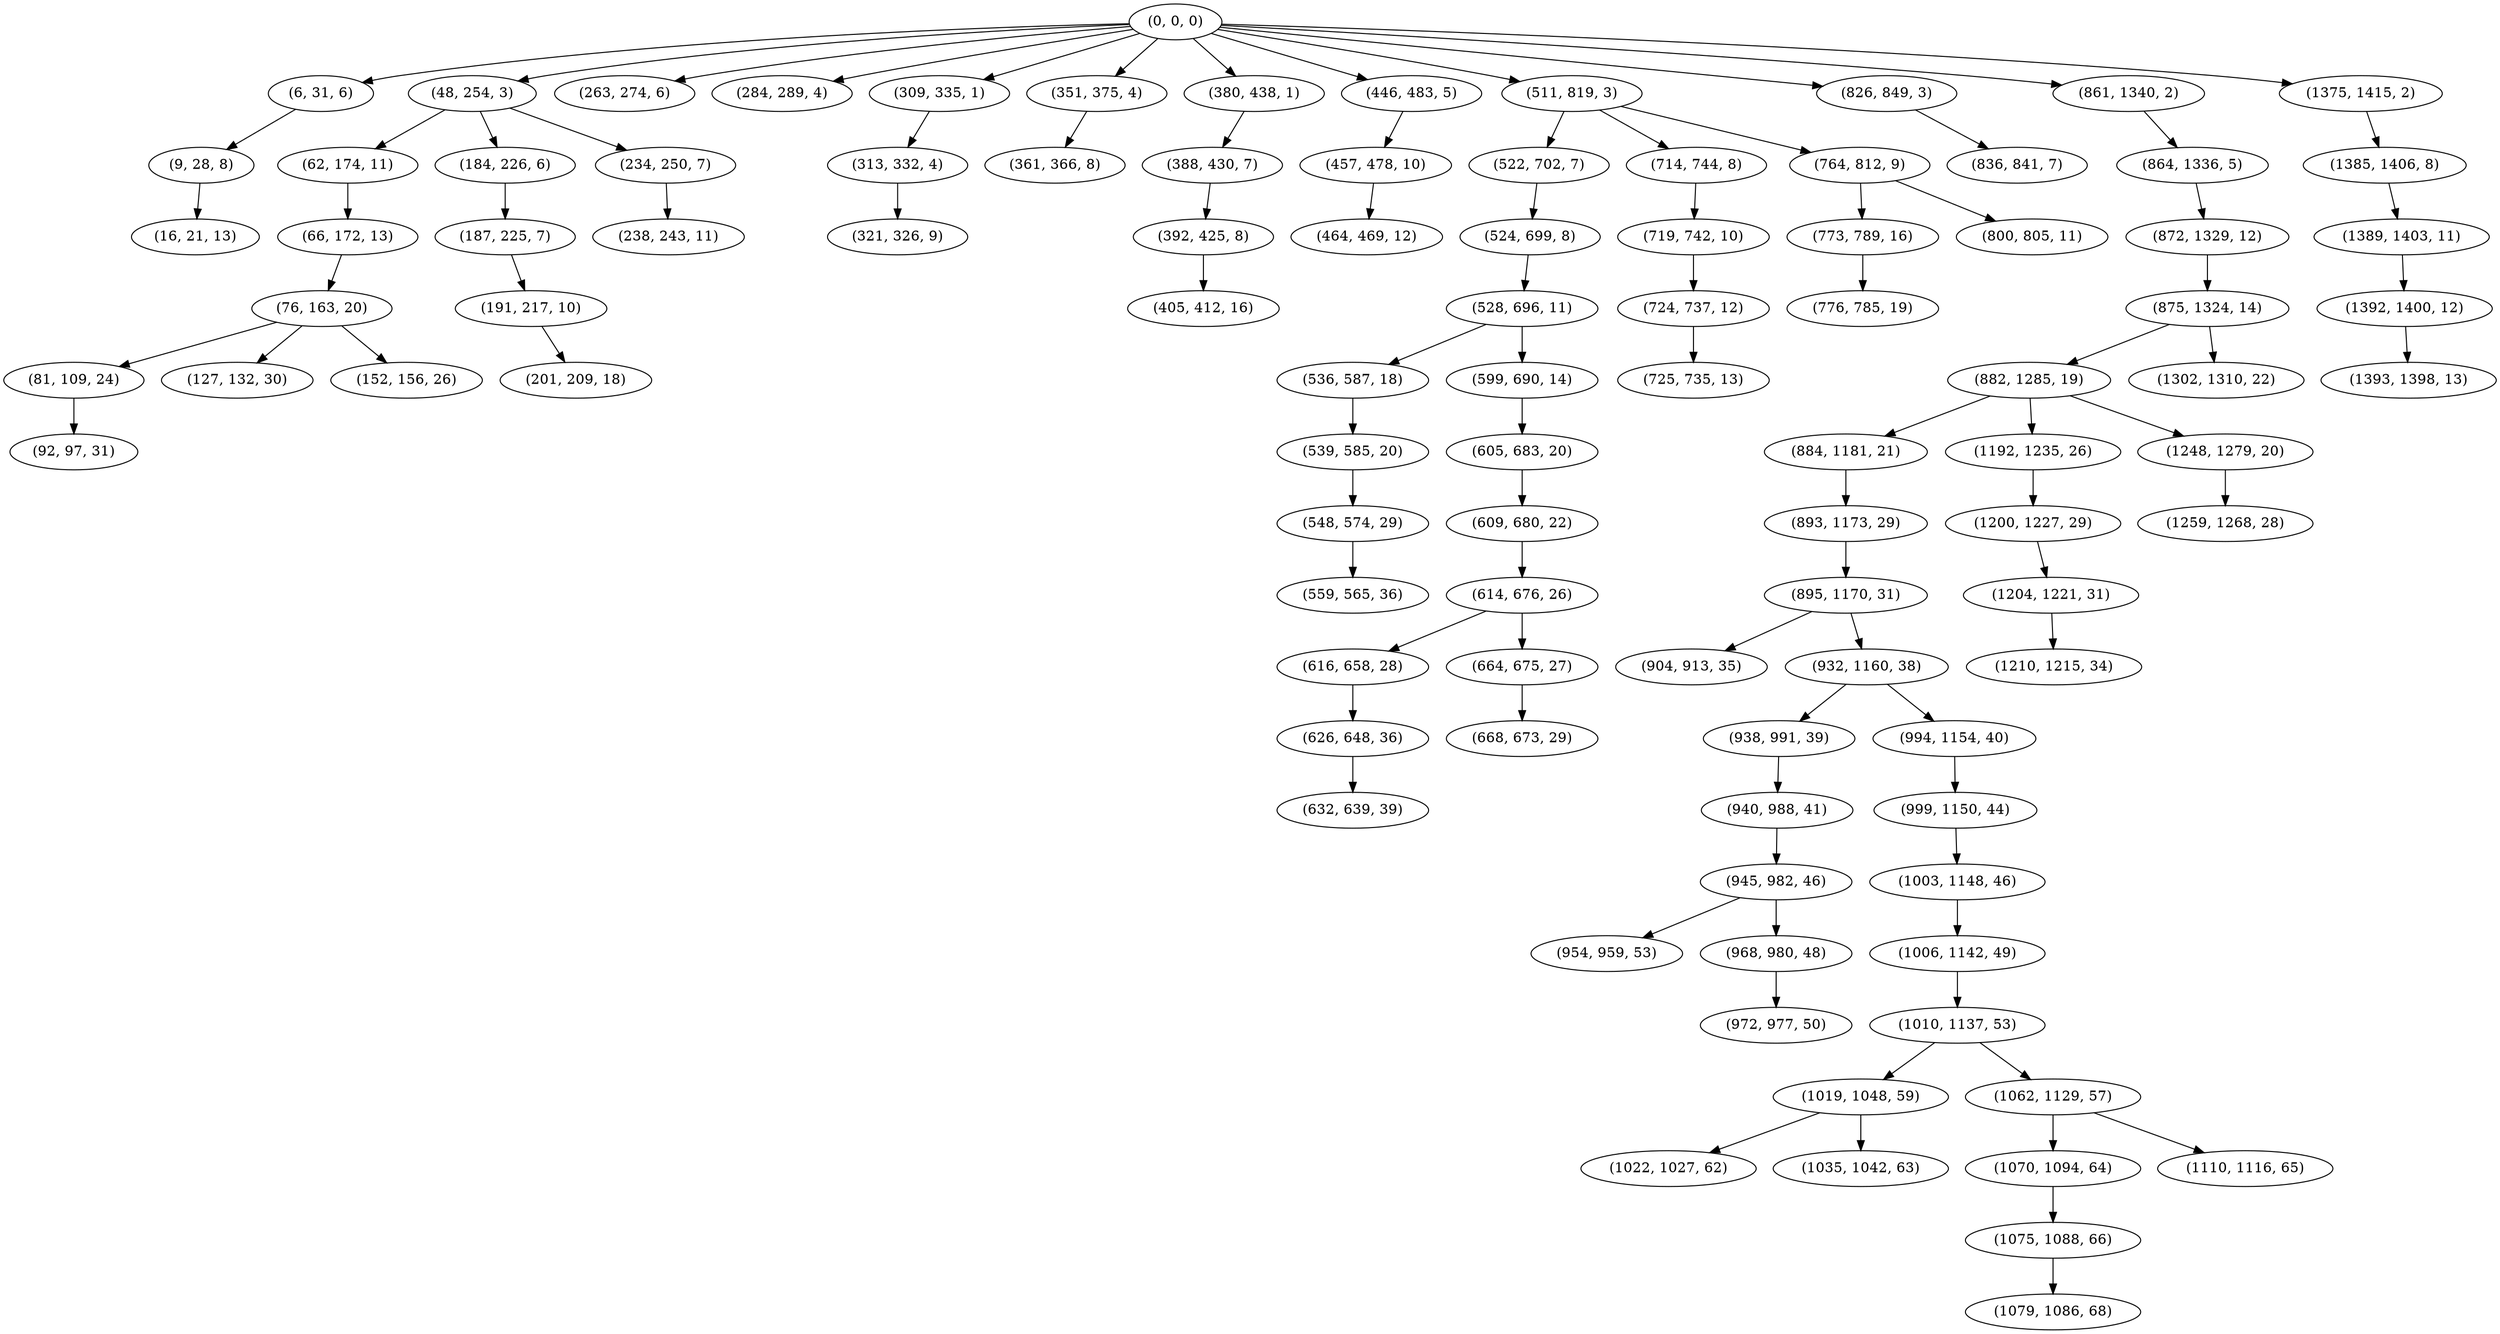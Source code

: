 digraph tree {
    "(0, 0, 0)";
    "(6, 31, 6)";
    "(9, 28, 8)";
    "(16, 21, 13)";
    "(48, 254, 3)";
    "(62, 174, 11)";
    "(66, 172, 13)";
    "(76, 163, 20)";
    "(81, 109, 24)";
    "(92, 97, 31)";
    "(127, 132, 30)";
    "(152, 156, 26)";
    "(184, 226, 6)";
    "(187, 225, 7)";
    "(191, 217, 10)";
    "(201, 209, 18)";
    "(234, 250, 7)";
    "(238, 243, 11)";
    "(263, 274, 6)";
    "(284, 289, 4)";
    "(309, 335, 1)";
    "(313, 332, 4)";
    "(321, 326, 9)";
    "(351, 375, 4)";
    "(361, 366, 8)";
    "(380, 438, 1)";
    "(388, 430, 7)";
    "(392, 425, 8)";
    "(405, 412, 16)";
    "(446, 483, 5)";
    "(457, 478, 10)";
    "(464, 469, 12)";
    "(511, 819, 3)";
    "(522, 702, 7)";
    "(524, 699, 8)";
    "(528, 696, 11)";
    "(536, 587, 18)";
    "(539, 585, 20)";
    "(548, 574, 29)";
    "(559, 565, 36)";
    "(599, 690, 14)";
    "(605, 683, 20)";
    "(609, 680, 22)";
    "(614, 676, 26)";
    "(616, 658, 28)";
    "(626, 648, 36)";
    "(632, 639, 39)";
    "(664, 675, 27)";
    "(668, 673, 29)";
    "(714, 744, 8)";
    "(719, 742, 10)";
    "(724, 737, 12)";
    "(725, 735, 13)";
    "(764, 812, 9)";
    "(773, 789, 16)";
    "(776, 785, 19)";
    "(800, 805, 11)";
    "(826, 849, 3)";
    "(836, 841, 7)";
    "(861, 1340, 2)";
    "(864, 1336, 5)";
    "(872, 1329, 12)";
    "(875, 1324, 14)";
    "(882, 1285, 19)";
    "(884, 1181, 21)";
    "(893, 1173, 29)";
    "(895, 1170, 31)";
    "(904, 913, 35)";
    "(932, 1160, 38)";
    "(938, 991, 39)";
    "(940, 988, 41)";
    "(945, 982, 46)";
    "(954, 959, 53)";
    "(968, 980, 48)";
    "(972, 977, 50)";
    "(994, 1154, 40)";
    "(999, 1150, 44)";
    "(1003, 1148, 46)";
    "(1006, 1142, 49)";
    "(1010, 1137, 53)";
    "(1019, 1048, 59)";
    "(1022, 1027, 62)";
    "(1035, 1042, 63)";
    "(1062, 1129, 57)";
    "(1070, 1094, 64)";
    "(1075, 1088, 66)";
    "(1079, 1086, 68)";
    "(1110, 1116, 65)";
    "(1192, 1235, 26)";
    "(1200, 1227, 29)";
    "(1204, 1221, 31)";
    "(1210, 1215, 34)";
    "(1248, 1279, 20)";
    "(1259, 1268, 28)";
    "(1302, 1310, 22)";
    "(1375, 1415, 2)";
    "(1385, 1406, 8)";
    "(1389, 1403, 11)";
    "(1392, 1400, 12)";
    "(1393, 1398, 13)";
    "(0, 0, 0)" -> "(6, 31, 6)";
    "(0, 0, 0)" -> "(48, 254, 3)";
    "(0, 0, 0)" -> "(263, 274, 6)";
    "(0, 0, 0)" -> "(284, 289, 4)";
    "(0, 0, 0)" -> "(309, 335, 1)";
    "(0, 0, 0)" -> "(351, 375, 4)";
    "(0, 0, 0)" -> "(380, 438, 1)";
    "(0, 0, 0)" -> "(446, 483, 5)";
    "(0, 0, 0)" -> "(511, 819, 3)";
    "(0, 0, 0)" -> "(826, 849, 3)";
    "(0, 0, 0)" -> "(861, 1340, 2)";
    "(0, 0, 0)" -> "(1375, 1415, 2)";
    "(6, 31, 6)" -> "(9, 28, 8)";
    "(9, 28, 8)" -> "(16, 21, 13)";
    "(48, 254, 3)" -> "(62, 174, 11)";
    "(48, 254, 3)" -> "(184, 226, 6)";
    "(48, 254, 3)" -> "(234, 250, 7)";
    "(62, 174, 11)" -> "(66, 172, 13)";
    "(66, 172, 13)" -> "(76, 163, 20)";
    "(76, 163, 20)" -> "(81, 109, 24)";
    "(76, 163, 20)" -> "(127, 132, 30)";
    "(76, 163, 20)" -> "(152, 156, 26)";
    "(81, 109, 24)" -> "(92, 97, 31)";
    "(184, 226, 6)" -> "(187, 225, 7)";
    "(187, 225, 7)" -> "(191, 217, 10)";
    "(191, 217, 10)" -> "(201, 209, 18)";
    "(234, 250, 7)" -> "(238, 243, 11)";
    "(309, 335, 1)" -> "(313, 332, 4)";
    "(313, 332, 4)" -> "(321, 326, 9)";
    "(351, 375, 4)" -> "(361, 366, 8)";
    "(380, 438, 1)" -> "(388, 430, 7)";
    "(388, 430, 7)" -> "(392, 425, 8)";
    "(392, 425, 8)" -> "(405, 412, 16)";
    "(446, 483, 5)" -> "(457, 478, 10)";
    "(457, 478, 10)" -> "(464, 469, 12)";
    "(511, 819, 3)" -> "(522, 702, 7)";
    "(511, 819, 3)" -> "(714, 744, 8)";
    "(511, 819, 3)" -> "(764, 812, 9)";
    "(522, 702, 7)" -> "(524, 699, 8)";
    "(524, 699, 8)" -> "(528, 696, 11)";
    "(528, 696, 11)" -> "(536, 587, 18)";
    "(528, 696, 11)" -> "(599, 690, 14)";
    "(536, 587, 18)" -> "(539, 585, 20)";
    "(539, 585, 20)" -> "(548, 574, 29)";
    "(548, 574, 29)" -> "(559, 565, 36)";
    "(599, 690, 14)" -> "(605, 683, 20)";
    "(605, 683, 20)" -> "(609, 680, 22)";
    "(609, 680, 22)" -> "(614, 676, 26)";
    "(614, 676, 26)" -> "(616, 658, 28)";
    "(614, 676, 26)" -> "(664, 675, 27)";
    "(616, 658, 28)" -> "(626, 648, 36)";
    "(626, 648, 36)" -> "(632, 639, 39)";
    "(664, 675, 27)" -> "(668, 673, 29)";
    "(714, 744, 8)" -> "(719, 742, 10)";
    "(719, 742, 10)" -> "(724, 737, 12)";
    "(724, 737, 12)" -> "(725, 735, 13)";
    "(764, 812, 9)" -> "(773, 789, 16)";
    "(764, 812, 9)" -> "(800, 805, 11)";
    "(773, 789, 16)" -> "(776, 785, 19)";
    "(826, 849, 3)" -> "(836, 841, 7)";
    "(861, 1340, 2)" -> "(864, 1336, 5)";
    "(864, 1336, 5)" -> "(872, 1329, 12)";
    "(872, 1329, 12)" -> "(875, 1324, 14)";
    "(875, 1324, 14)" -> "(882, 1285, 19)";
    "(875, 1324, 14)" -> "(1302, 1310, 22)";
    "(882, 1285, 19)" -> "(884, 1181, 21)";
    "(882, 1285, 19)" -> "(1192, 1235, 26)";
    "(882, 1285, 19)" -> "(1248, 1279, 20)";
    "(884, 1181, 21)" -> "(893, 1173, 29)";
    "(893, 1173, 29)" -> "(895, 1170, 31)";
    "(895, 1170, 31)" -> "(904, 913, 35)";
    "(895, 1170, 31)" -> "(932, 1160, 38)";
    "(932, 1160, 38)" -> "(938, 991, 39)";
    "(932, 1160, 38)" -> "(994, 1154, 40)";
    "(938, 991, 39)" -> "(940, 988, 41)";
    "(940, 988, 41)" -> "(945, 982, 46)";
    "(945, 982, 46)" -> "(954, 959, 53)";
    "(945, 982, 46)" -> "(968, 980, 48)";
    "(968, 980, 48)" -> "(972, 977, 50)";
    "(994, 1154, 40)" -> "(999, 1150, 44)";
    "(999, 1150, 44)" -> "(1003, 1148, 46)";
    "(1003, 1148, 46)" -> "(1006, 1142, 49)";
    "(1006, 1142, 49)" -> "(1010, 1137, 53)";
    "(1010, 1137, 53)" -> "(1019, 1048, 59)";
    "(1010, 1137, 53)" -> "(1062, 1129, 57)";
    "(1019, 1048, 59)" -> "(1022, 1027, 62)";
    "(1019, 1048, 59)" -> "(1035, 1042, 63)";
    "(1062, 1129, 57)" -> "(1070, 1094, 64)";
    "(1062, 1129, 57)" -> "(1110, 1116, 65)";
    "(1070, 1094, 64)" -> "(1075, 1088, 66)";
    "(1075, 1088, 66)" -> "(1079, 1086, 68)";
    "(1192, 1235, 26)" -> "(1200, 1227, 29)";
    "(1200, 1227, 29)" -> "(1204, 1221, 31)";
    "(1204, 1221, 31)" -> "(1210, 1215, 34)";
    "(1248, 1279, 20)" -> "(1259, 1268, 28)";
    "(1375, 1415, 2)" -> "(1385, 1406, 8)";
    "(1385, 1406, 8)" -> "(1389, 1403, 11)";
    "(1389, 1403, 11)" -> "(1392, 1400, 12)";
    "(1392, 1400, 12)" -> "(1393, 1398, 13)";
}
